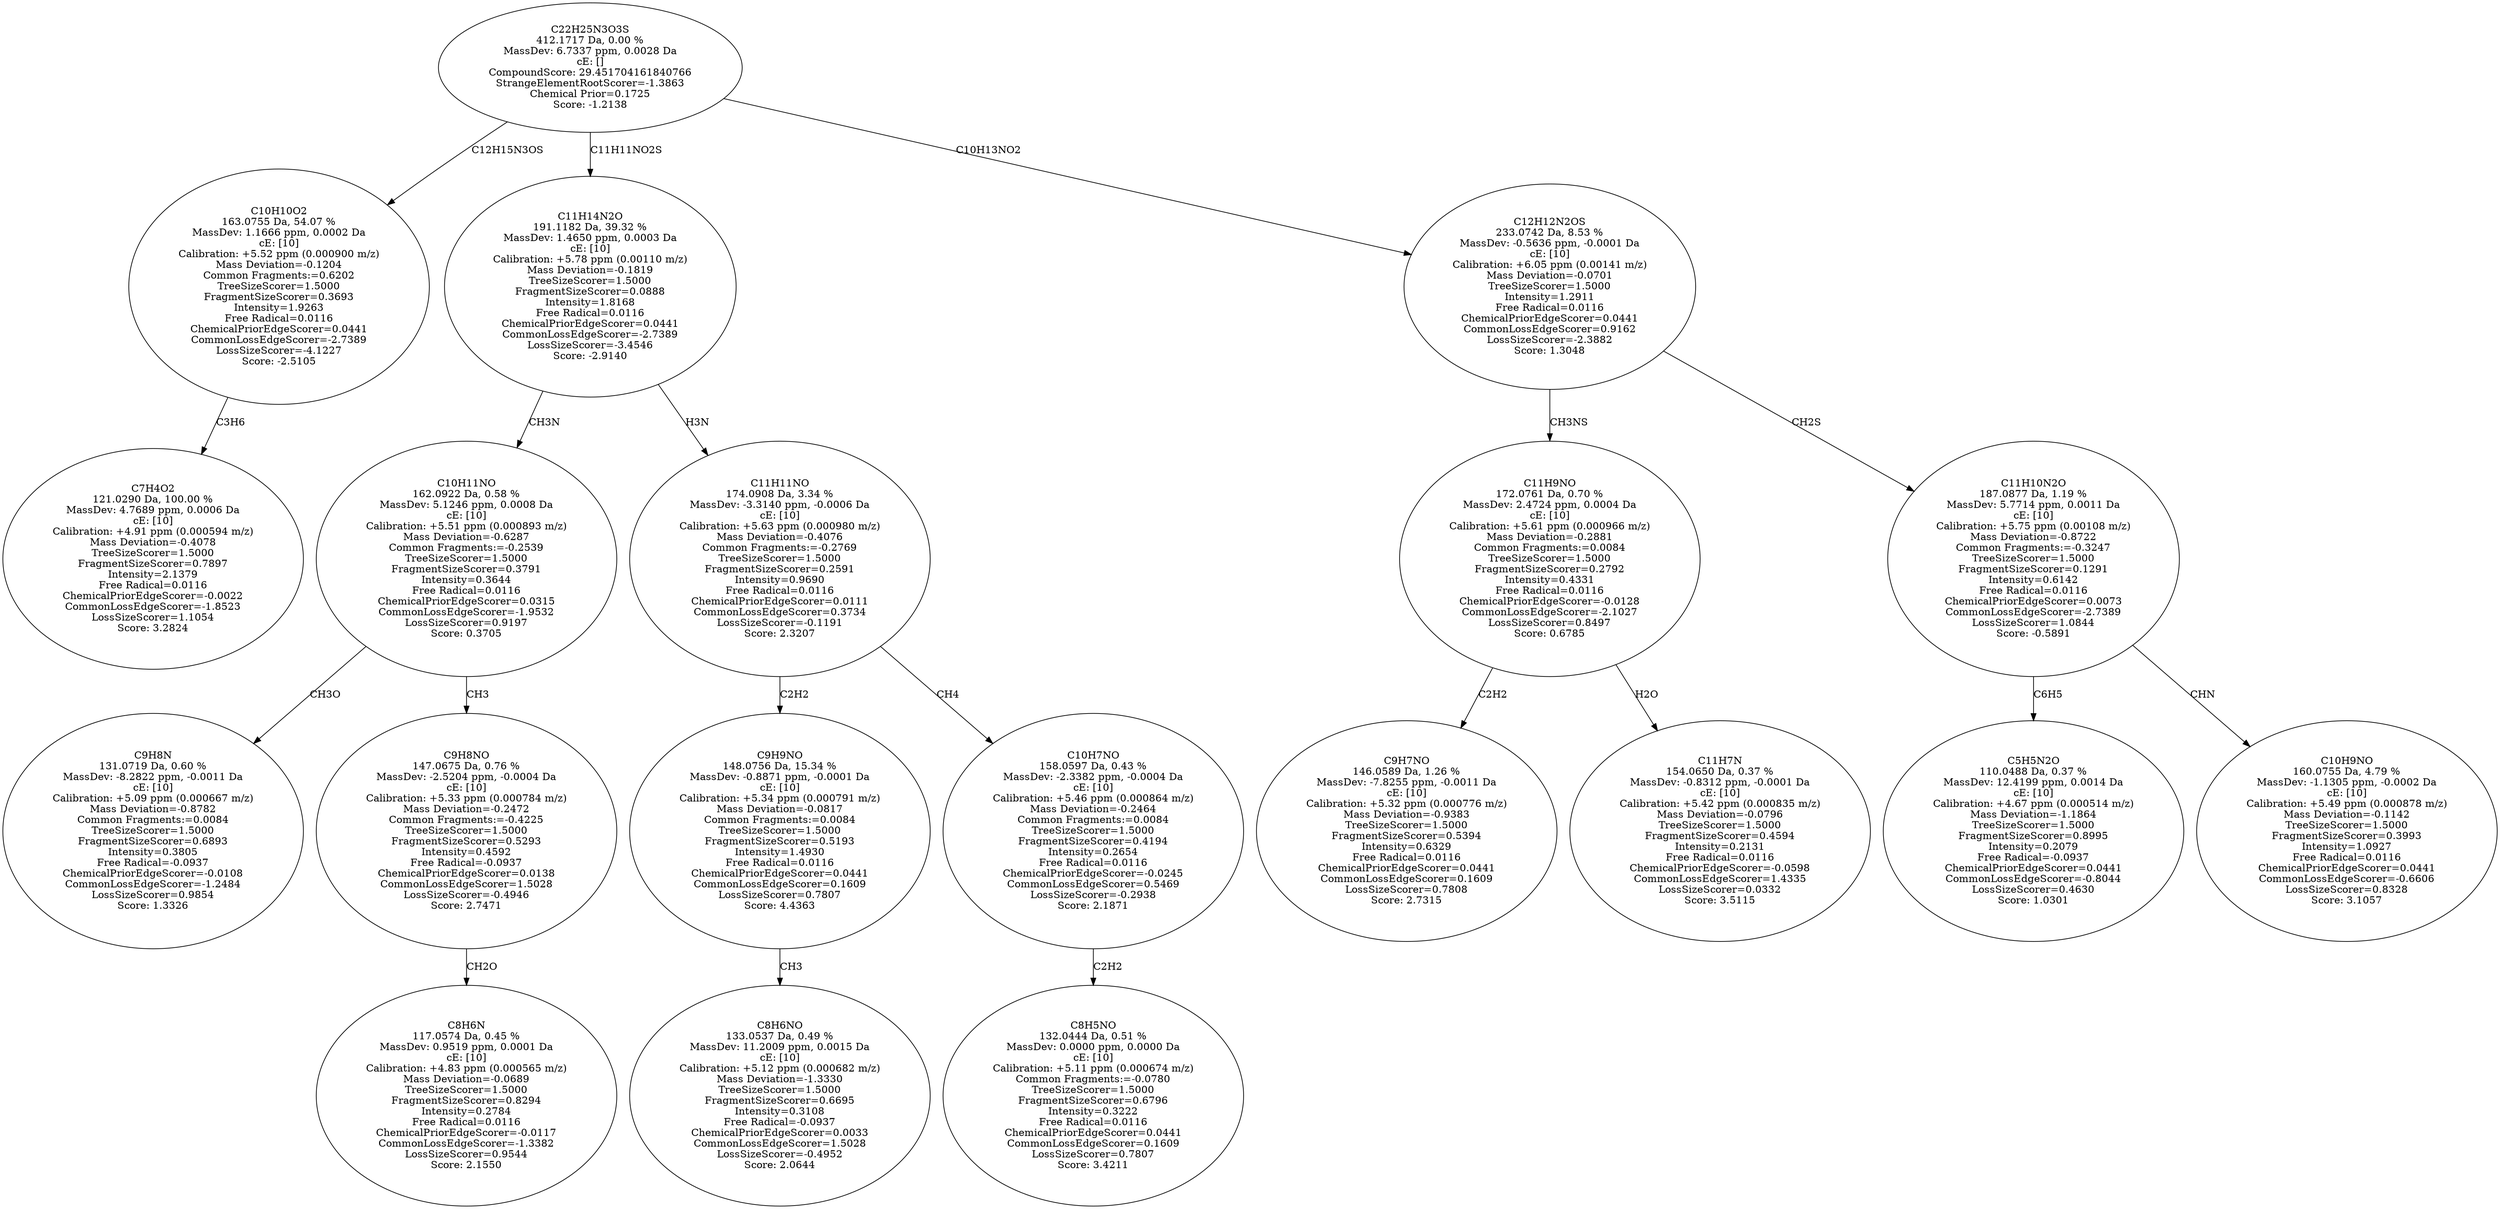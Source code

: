 strict digraph {
v1 [label="C7H4O2\n121.0290 Da, 100.00 %\nMassDev: 4.7689 ppm, 0.0006 Da\ncE: [10]\nCalibration: +4.91 ppm (0.000594 m/z)\nMass Deviation=-0.4078\nTreeSizeScorer=1.5000\nFragmentSizeScorer=0.7897\nIntensity=2.1379\nFree Radical=0.0116\nChemicalPriorEdgeScorer=-0.0022\nCommonLossEdgeScorer=-1.8523\nLossSizeScorer=1.1054\nScore: 3.2824"];
v2 [label="C10H10O2\n163.0755 Da, 54.07 %\nMassDev: 1.1666 ppm, 0.0002 Da\ncE: [10]\nCalibration: +5.52 ppm (0.000900 m/z)\nMass Deviation=-0.1204\nCommon Fragments:=0.6202\nTreeSizeScorer=1.5000\nFragmentSizeScorer=0.3693\nIntensity=1.9263\nFree Radical=0.0116\nChemicalPriorEdgeScorer=0.0441\nCommonLossEdgeScorer=-2.7389\nLossSizeScorer=-4.1227\nScore: -2.5105"];
v3 [label="C9H8N\n131.0719 Da, 0.60 %\nMassDev: -8.2822 ppm, -0.0011 Da\ncE: [10]\nCalibration: +5.09 ppm (0.000667 m/z)\nMass Deviation=-0.8782\nCommon Fragments:=0.0084\nTreeSizeScorer=1.5000\nFragmentSizeScorer=0.6893\nIntensity=0.3805\nFree Radical=-0.0937\nChemicalPriorEdgeScorer=-0.0108\nCommonLossEdgeScorer=-1.2484\nLossSizeScorer=0.9854\nScore: 1.3326"];
v4 [label="C8H6N\n117.0574 Da, 0.45 %\nMassDev: 0.9519 ppm, 0.0001 Da\ncE: [10]\nCalibration: +4.83 ppm (0.000565 m/z)\nMass Deviation=-0.0689\nTreeSizeScorer=1.5000\nFragmentSizeScorer=0.8294\nIntensity=0.2784\nFree Radical=0.0116\nChemicalPriorEdgeScorer=-0.0117\nCommonLossEdgeScorer=-1.3382\nLossSizeScorer=0.9544\nScore: 2.1550"];
v5 [label="C9H8NO\n147.0675 Da, 0.76 %\nMassDev: -2.5204 ppm, -0.0004 Da\ncE: [10]\nCalibration: +5.33 ppm (0.000784 m/z)\nMass Deviation=-0.2472\nCommon Fragments:=-0.4225\nTreeSizeScorer=1.5000\nFragmentSizeScorer=0.5293\nIntensity=0.4592\nFree Radical=-0.0937\nChemicalPriorEdgeScorer=0.0138\nCommonLossEdgeScorer=1.5028\nLossSizeScorer=-0.4946\nScore: 2.7471"];
v6 [label="C10H11NO\n162.0922 Da, 0.58 %\nMassDev: 5.1246 ppm, 0.0008 Da\ncE: [10]\nCalibration: +5.51 ppm (0.000893 m/z)\nMass Deviation=-0.6287\nCommon Fragments:=-0.2539\nTreeSizeScorer=1.5000\nFragmentSizeScorer=0.3791\nIntensity=0.3644\nFree Radical=0.0116\nChemicalPriorEdgeScorer=0.0315\nCommonLossEdgeScorer=-1.9532\nLossSizeScorer=0.9197\nScore: 0.3705"];
v7 [label="C8H6NO\n133.0537 Da, 0.49 %\nMassDev: 11.2009 ppm, 0.0015 Da\ncE: [10]\nCalibration: +5.12 ppm (0.000682 m/z)\nMass Deviation=-1.3330\nTreeSizeScorer=1.5000\nFragmentSizeScorer=0.6695\nIntensity=0.3108\nFree Radical=-0.0937\nChemicalPriorEdgeScorer=0.0033\nCommonLossEdgeScorer=1.5028\nLossSizeScorer=-0.4952\nScore: 2.0644"];
v8 [label="C9H9NO\n148.0756 Da, 15.34 %\nMassDev: -0.8871 ppm, -0.0001 Da\ncE: [10]\nCalibration: +5.34 ppm (0.000791 m/z)\nMass Deviation=-0.0817\nCommon Fragments:=0.0084\nTreeSizeScorer=1.5000\nFragmentSizeScorer=0.5193\nIntensity=1.4930\nFree Radical=0.0116\nChemicalPriorEdgeScorer=0.0441\nCommonLossEdgeScorer=0.1609\nLossSizeScorer=0.7807\nScore: 4.4363"];
v9 [label="C8H5NO\n132.0444 Da, 0.51 %\nMassDev: 0.0000 ppm, 0.0000 Da\ncE: [10]\nCalibration: +5.11 ppm (0.000674 m/z)\nCommon Fragments:=-0.0780\nTreeSizeScorer=1.5000\nFragmentSizeScorer=0.6796\nIntensity=0.3222\nFree Radical=0.0116\nChemicalPriorEdgeScorer=0.0441\nCommonLossEdgeScorer=0.1609\nLossSizeScorer=0.7807\nScore: 3.4211"];
v10 [label="C10H7NO\n158.0597 Da, 0.43 %\nMassDev: -2.3382 ppm, -0.0004 Da\ncE: [10]\nCalibration: +5.46 ppm (0.000864 m/z)\nMass Deviation=-0.2464\nCommon Fragments:=0.0084\nTreeSizeScorer=1.5000\nFragmentSizeScorer=0.4194\nIntensity=0.2654\nFree Radical=0.0116\nChemicalPriorEdgeScorer=-0.0245\nCommonLossEdgeScorer=0.5469\nLossSizeScorer=-0.2938\nScore: 2.1871"];
v11 [label="C11H11NO\n174.0908 Da, 3.34 %\nMassDev: -3.3140 ppm, -0.0006 Da\ncE: [10]\nCalibration: +5.63 ppm (0.000980 m/z)\nMass Deviation=-0.4076\nCommon Fragments:=-0.2769\nTreeSizeScorer=1.5000\nFragmentSizeScorer=0.2591\nIntensity=0.9690\nFree Radical=0.0116\nChemicalPriorEdgeScorer=0.0111\nCommonLossEdgeScorer=0.3734\nLossSizeScorer=-0.1191\nScore: 2.3207"];
v12 [label="C11H14N2O\n191.1182 Da, 39.32 %\nMassDev: 1.4650 ppm, 0.0003 Da\ncE: [10]\nCalibration: +5.78 ppm (0.00110 m/z)\nMass Deviation=-0.1819\nTreeSizeScorer=1.5000\nFragmentSizeScorer=0.0888\nIntensity=1.8168\nFree Radical=0.0116\nChemicalPriorEdgeScorer=0.0441\nCommonLossEdgeScorer=-2.7389\nLossSizeScorer=-3.4546\nScore: -2.9140"];
v13 [label="C9H7NO\n146.0589 Da, 1.26 %\nMassDev: -7.8255 ppm, -0.0011 Da\ncE: [10]\nCalibration: +5.32 ppm (0.000776 m/z)\nMass Deviation=-0.9383\nTreeSizeScorer=1.5000\nFragmentSizeScorer=0.5394\nIntensity=0.6329\nFree Radical=0.0116\nChemicalPriorEdgeScorer=0.0441\nCommonLossEdgeScorer=0.1609\nLossSizeScorer=0.7808\nScore: 2.7315"];
v14 [label="C11H7N\n154.0650 Da, 0.37 %\nMassDev: -0.8312 ppm, -0.0001 Da\ncE: [10]\nCalibration: +5.42 ppm (0.000835 m/z)\nMass Deviation=-0.0796\nTreeSizeScorer=1.5000\nFragmentSizeScorer=0.4594\nIntensity=0.2131\nFree Radical=0.0116\nChemicalPriorEdgeScorer=-0.0598\nCommonLossEdgeScorer=1.4335\nLossSizeScorer=0.0332\nScore: 3.5115"];
v15 [label="C11H9NO\n172.0761 Da, 0.70 %\nMassDev: 2.4724 ppm, 0.0004 Da\ncE: [10]\nCalibration: +5.61 ppm (0.000966 m/z)\nMass Deviation=-0.2881\nCommon Fragments:=0.0084\nTreeSizeScorer=1.5000\nFragmentSizeScorer=0.2792\nIntensity=0.4331\nFree Radical=0.0116\nChemicalPriorEdgeScorer=-0.0128\nCommonLossEdgeScorer=-2.1027\nLossSizeScorer=0.8497\nScore: 0.6785"];
v16 [label="C5H5N2O\n110.0488 Da, 0.37 %\nMassDev: 12.4199 ppm, 0.0014 Da\ncE: [10]\nCalibration: +4.67 ppm (0.000514 m/z)\nMass Deviation=-1.1864\nTreeSizeScorer=1.5000\nFragmentSizeScorer=0.8995\nIntensity=0.2079\nFree Radical=-0.0937\nChemicalPriorEdgeScorer=0.0441\nCommonLossEdgeScorer=-0.8044\nLossSizeScorer=0.4630\nScore: 1.0301"];
v17 [label="C10H9NO\n160.0755 Da, 4.79 %\nMassDev: -1.1305 ppm, -0.0002 Da\ncE: [10]\nCalibration: +5.49 ppm (0.000878 m/z)\nMass Deviation=-0.1142\nTreeSizeScorer=1.5000\nFragmentSizeScorer=0.3993\nIntensity=1.0927\nFree Radical=0.0116\nChemicalPriorEdgeScorer=0.0441\nCommonLossEdgeScorer=-0.6606\nLossSizeScorer=0.8328\nScore: 3.1057"];
v18 [label="C11H10N2O\n187.0877 Da, 1.19 %\nMassDev: 5.7714 ppm, 0.0011 Da\ncE: [10]\nCalibration: +5.75 ppm (0.00108 m/z)\nMass Deviation=-0.8722\nCommon Fragments:=-0.3247\nTreeSizeScorer=1.5000\nFragmentSizeScorer=0.1291\nIntensity=0.6142\nFree Radical=0.0116\nChemicalPriorEdgeScorer=0.0073\nCommonLossEdgeScorer=-2.7389\nLossSizeScorer=1.0844\nScore: -0.5891"];
v19 [label="C12H12N2OS\n233.0742 Da, 8.53 %\nMassDev: -0.5636 ppm, -0.0001 Da\ncE: [10]\nCalibration: +6.05 ppm (0.00141 m/z)\nMass Deviation=-0.0701\nTreeSizeScorer=1.5000\nIntensity=1.2911\nFree Radical=0.0116\nChemicalPriorEdgeScorer=0.0441\nCommonLossEdgeScorer=0.9162\nLossSizeScorer=-2.3882\nScore: 1.3048"];
v20 [label="C22H25N3O3S\n412.1717 Da, 0.00 %\nMassDev: 6.7337 ppm, 0.0028 Da\ncE: []\nCompoundScore: 29.451704161840766\nStrangeElementRootScorer=-1.3863\nChemical Prior=0.1725\nScore: -1.2138"];
v2 -> v1 [label="C3H6"];
v20 -> v2 [label="C12H15N3OS"];
v6 -> v3 [label="CH3O"];
v5 -> v4 [label="CH2O"];
v6 -> v5 [label="CH3"];
v12 -> v6 [label="CH3N"];
v8 -> v7 [label="CH3"];
v11 -> v8 [label="C2H2"];
v10 -> v9 [label="C2H2"];
v11 -> v10 [label="CH4"];
v12 -> v11 [label="H3N"];
v20 -> v12 [label="C11H11NO2S"];
v15 -> v13 [label="C2H2"];
v15 -> v14 [label="H2O"];
v19 -> v15 [label="CH3NS"];
v18 -> v16 [label="C6H5"];
v18 -> v17 [label="CHN"];
v19 -> v18 [label="CH2S"];
v20 -> v19 [label="C10H13NO2"];
}